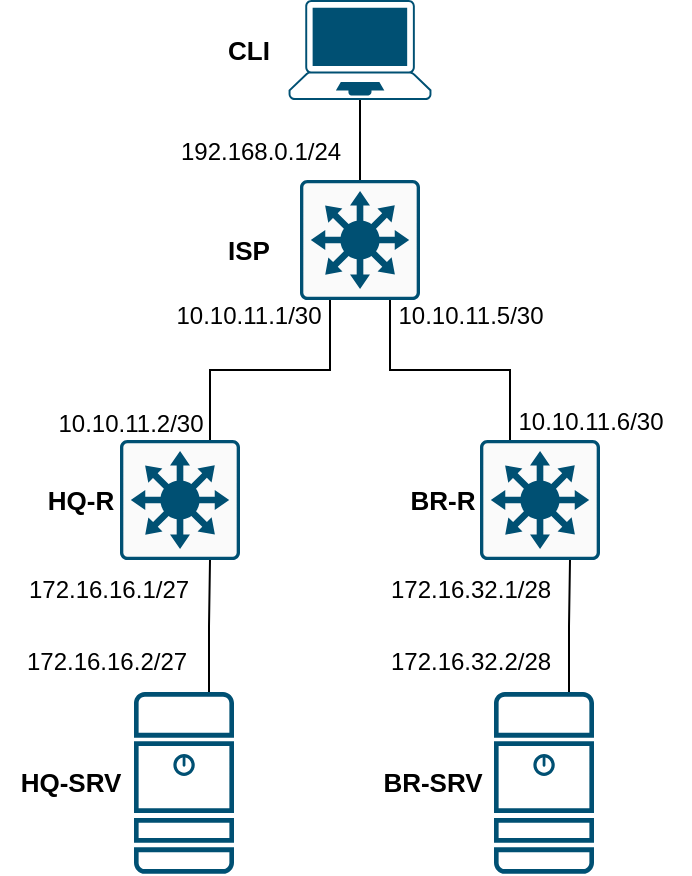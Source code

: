 <mxfile version="24.4.4" type="device" pages="2">
  <diagram name="ipv4" id="VutqDI3XJ7o1JRqIaa5H">
    <mxGraphModel dx="1225" dy="534" grid="0" gridSize="10" guides="1" tooltips="1" connect="1" arrows="1" fold="1" page="1" pageScale="1" pageWidth="827" pageHeight="1169" math="0" shadow="0">
      <root>
        <mxCell id="0" />
        <mxCell id="1" parent="0" />
        <mxCell id="-A09fkS9if9eP6ncP4yl-1" value="" style="sketch=0;points=[[0.015,0.015,0],[0.985,0.015,0],[0.985,0.985,0],[0.015,0.985,0],[0.25,0,0],[0.5,0,0],[0.75,0,0],[1,0.25,0],[1,0.5,0],[1,0.75,0],[0.75,1,0],[0.5,1,0],[0.25,1,0],[0,0.75,0],[0,0.5,0],[0,0.25,0]];verticalLabelPosition=bottom;html=1;verticalAlign=top;aspect=fixed;align=center;pointerEvents=1;shape=mxgraph.cisco19.rect;prIcon=l3_switch;fillColor=#FAFAFA;strokeColor=#005073;" vertex="1" parent="1">
          <mxGeometry x="480" y="480" width="60" height="60" as="geometry" />
        </mxCell>
        <mxCell id="-A09fkS9if9eP6ncP4yl-2" value="" style="sketch=0;points=[[0.015,0.015,0],[0.985,0.015,0],[0.985,0.985,0],[0.015,0.985,0],[0.25,0,0],[0.5,0,0],[0.75,0,0],[1,0.25,0],[1,0.5,0],[1,0.75,0],[0.75,1,0],[0.5,1,0],[0.25,1,0],[0,0.75,0],[0,0.5,0],[0,0.25,0]];verticalLabelPosition=bottom;html=1;verticalAlign=top;aspect=fixed;align=center;pointerEvents=1;shape=mxgraph.cisco19.rect;prIcon=l3_switch;fillColor=#FAFAFA;strokeColor=#005073;" vertex="1" parent="1">
          <mxGeometry x="390" y="350" width="60" height="60" as="geometry" />
        </mxCell>
        <mxCell id="-A09fkS9if9eP6ncP4yl-3" value="" style="sketch=0;points=[[0.015,0.015,0],[0.985,0.015,0],[0.985,0.985,0],[0.015,0.985,0],[0.25,0,0],[0.5,0,0],[0.75,0,0],[1,0.25,0],[1,0.5,0],[1,0.75,0],[0.75,1,0],[0.5,1,0],[0.25,1,0],[0,0.75,0],[0,0.5,0],[0,0.25,0]];verticalLabelPosition=bottom;html=1;verticalAlign=top;aspect=fixed;align=center;pointerEvents=1;shape=mxgraph.cisco19.rect;prIcon=l3_switch;fillColor=#FAFAFA;strokeColor=#005073;" vertex="1" parent="1">
          <mxGeometry x="300" y="480" width="60" height="60" as="geometry" />
        </mxCell>
        <mxCell id="-A09fkS9if9eP6ncP4yl-4" style="edgeStyle=orthogonalEdgeStyle;rounded=0;orthogonalLoop=1;jettySize=auto;html=1;exitX=0.25;exitY=0;exitDx=0;exitDy=0;exitPerimeter=0;entryX=0.75;entryY=1;entryDx=0;entryDy=0;entryPerimeter=0;endArrow=none;endFill=0;" edge="1" parent="1" source="-A09fkS9if9eP6ncP4yl-1" target="-A09fkS9if9eP6ncP4yl-2">
          <mxGeometry relative="1" as="geometry" />
        </mxCell>
        <mxCell id="-A09fkS9if9eP6ncP4yl-5" style="edgeStyle=orthogonalEdgeStyle;rounded=0;orthogonalLoop=1;jettySize=auto;html=1;exitX=0.75;exitY=0;exitDx=0;exitDy=0;exitPerimeter=0;entryX=0.25;entryY=1;entryDx=0;entryDy=0;entryPerimeter=0;endArrow=none;endFill=0;" edge="1" parent="1" source="-A09fkS9if9eP6ncP4yl-3" target="-A09fkS9if9eP6ncP4yl-2">
          <mxGeometry relative="1" as="geometry" />
        </mxCell>
        <mxCell id="-A09fkS9if9eP6ncP4yl-6" value="" style="sketch=0;points=[[0.015,0.015,0],[0.985,0.015,0],[0.985,0.985,0],[0.015,0.985,0],[0.25,0,0],[0.5,0,0],[0.75,0,0],[1,0.25,0],[1,0.5,0],[1,0.75,0],[0.75,1,0],[0.5,1,0],[0.25,1,0],[0,0.75,0],[0,0.5,0],[0,0.25,0]];verticalLabelPosition=bottom;html=1;verticalAlign=top;aspect=fixed;align=center;pointerEvents=1;shape=mxgraph.cisco19.server;fillColor=#005073;strokeColor=none;" vertex="1" parent="1">
          <mxGeometry x="487" y="606" width="50" height="90.91" as="geometry" />
        </mxCell>
        <mxCell id="-A09fkS9if9eP6ncP4yl-7" value="" style="sketch=0;points=[[0.015,0.015,0],[0.985,0.015,0],[0.985,0.985,0],[0.015,0.985,0],[0.25,0,0],[0.5,0,0],[0.75,0,0],[1,0.25,0],[1,0.5,0],[1,0.75,0],[0.75,1,0],[0.5,1,0],[0.25,1,0],[0,0.75,0],[0,0.5,0],[0,0.25,0]];verticalLabelPosition=bottom;html=1;verticalAlign=top;aspect=fixed;align=center;pointerEvents=1;shape=mxgraph.cisco19.server;fillColor=#005073;strokeColor=none;" vertex="1" parent="1">
          <mxGeometry x="307" y="606" width="50" height="90.91" as="geometry" />
        </mxCell>
        <mxCell id="-A09fkS9if9eP6ncP4yl-8" style="edgeStyle=orthogonalEdgeStyle;rounded=0;orthogonalLoop=1;jettySize=auto;html=1;exitX=0.75;exitY=0;exitDx=0;exitDy=0;exitPerimeter=0;entryX=0.75;entryY=1;entryDx=0;entryDy=0;entryPerimeter=0;endArrow=none;endFill=0;" edge="1" parent="1" source="-A09fkS9if9eP6ncP4yl-6" target="-A09fkS9if9eP6ncP4yl-1">
          <mxGeometry relative="1" as="geometry" />
        </mxCell>
        <mxCell id="-A09fkS9if9eP6ncP4yl-9" style="edgeStyle=orthogonalEdgeStyle;rounded=0;orthogonalLoop=1;jettySize=auto;html=1;exitX=0.75;exitY=0;exitDx=0;exitDy=0;exitPerimeter=0;entryX=0.75;entryY=1;entryDx=0;entryDy=0;entryPerimeter=0;endArrow=none;endFill=0;" edge="1" parent="1" source="-A09fkS9if9eP6ncP4yl-7" target="-A09fkS9if9eP6ncP4yl-3">
          <mxGeometry relative="1" as="geometry" />
        </mxCell>
        <mxCell id="-A09fkS9if9eP6ncP4yl-10" value="&lt;b&gt;&lt;font style=&quot;font-size: 13px;&quot;&gt;CLI&lt;/font&gt;&lt;/b&gt;" style="text;html=1;align=center;verticalAlign=middle;resizable=0;points=[];autosize=1;strokeColor=none;fillColor=none;" vertex="1" parent="1">
          <mxGeometry x="344.29" y="270" width="40" height="30" as="geometry" />
        </mxCell>
        <mxCell id="-A09fkS9if9eP6ncP4yl-11" value="" style="points=[[0.13,0.02,0],[0.5,0,0],[0.87,0.02,0],[0.885,0.4,0],[0.985,0.985,0],[0.5,1,0],[0.015,0.985,0],[0.115,0.4,0]];verticalLabelPosition=bottom;sketch=0;html=1;verticalAlign=top;aspect=fixed;align=center;pointerEvents=1;shape=mxgraph.cisco19.laptop;fillColor=#005073;strokeColor=none;" vertex="1" parent="1">
          <mxGeometry x="384.29" y="260" width="71.43" height="50" as="geometry" />
        </mxCell>
        <mxCell id="-A09fkS9if9eP6ncP4yl-12" value="&lt;b&gt;&lt;font style=&quot;font-size: 13px;&quot;&gt;ISP&lt;/font&gt;&lt;/b&gt;" style="text;html=1;align=center;verticalAlign=middle;resizable=0;points=[];autosize=1;strokeColor=none;fillColor=none;" vertex="1" parent="1">
          <mxGeometry x="344.29" y="370" width="40" height="30" as="geometry" />
        </mxCell>
        <mxCell id="-A09fkS9if9eP6ncP4yl-13" style="edgeStyle=orthogonalEdgeStyle;rounded=0;orthogonalLoop=1;jettySize=auto;html=1;exitX=0.5;exitY=0;exitDx=0;exitDy=0;exitPerimeter=0;entryX=0.5;entryY=1;entryDx=0;entryDy=0;entryPerimeter=0;endArrow=none;endFill=0;" edge="1" parent="1" source="-A09fkS9if9eP6ncP4yl-2" target="-A09fkS9if9eP6ncP4yl-11">
          <mxGeometry relative="1" as="geometry" />
        </mxCell>
        <mxCell id="-A09fkS9if9eP6ncP4yl-14" value="&lt;span style=&quot;font-size: 13px;&quot;&gt;&lt;b&gt;HQ-R&lt;/b&gt;&lt;/span&gt;" style="text;html=1;align=center;verticalAlign=middle;resizable=0;points=[];autosize=1;strokeColor=none;fillColor=none;" vertex="1" parent="1">
          <mxGeometry x="250" y="495" width="60" height="30" as="geometry" />
        </mxCell>
        <mxCell id="-A09fkS9if9eP6ncP4yl-15" value="&lt;span style=&quot;font-size: 13px;&quot;&gt;&lt;b&gt;BR-R&lt;/b&gt;&lt;/span&gt;" style="text;html=1;align=center;verticalAlign=middle;resizable=0;points=[];autosize=1;strokeColor=none;fillColor=none;" vertex="1" parent="1">
          <mxGeometry x="431" y="495" width="60" height="30" as="geometry" />
        </mxCell>
        <mxCell id="-A09fkS9if9eP6ncP4yl-16" value="&lt;span style=&quot;font-size: 13px;&quot;&gt;&lt;b&gt;HQ-SRV&lt;/b&gt;&lt;/span&gt;" style="text;html=1;align=center;verticalAlign=middle;resizable=0;points=[];autosize=1;strokeColor=none;fillColor=none;" vertex="1" parent="1">
          <mxGeometry x="240" y="636.46" width="70" height="30" as="geometry" />
        </mxCell>
        <mxCell id="-A09fkS9if9eP6ncP4yl-17" value="&lt;span style=&quot;font-size: 13px;&quot;&gt;&lt;b&gt;BR-SRV&lt;/b&gt;&lt;/span&gt;" style="text;html=1;align=center;verticalAlign=middle;resizable=0;points=[];autosize=1;strokeColor=none;fillColor=none;" vertex="1" parent="1">
          <mxGeometry x="421" y="636.46" width="70" height="30" as="geometry" />
        </mxCell>
        <mxCell id="-A09fkS9if9eP6ncP4yl-18" value="10.10.11.1/30" style="text;html=1;align=center;verticalAlign=middle;resizable=0;points=[];autosize=1;strokeColor=none;fillColor=none;" vertex="1" parent="1">
          <mxGeometry x="314.29" y="403" width="100" height="30" as="geometry" />
        </mxCell>
        <mxCell id="-A09fkS9if9eP6ncP4yl-19" value="10.10.11.2/30" style="text;html=1;align=center;verticalAlign=middle;resizable=0;points=[];autosize=1;strokeColor=none;fillColor=none;" vertex="1" parent="1">
          <mxGeometry x="255" y="457" width="100" height="30" as="geometry" />
        </mxCell>
        <mxCell id="-A09fkS9if9eP6ncP4yl-20" value="10.10.11.5/30" style="text;html=1;align=center;verticalAlign=middle;resizable=0;points=[];autosize=1;strokeColor=none;fillColor=none;" vertex="1" parent="1">
          <mxGeometry x="425" y="403" width="100" height="30" as="geometry" />
        </mxCell>
        <mxCell id="-A09fkS9if9eP6ncP4yl-21" value="10.10.11.6/30" style="text;html=1;align=center;verticalAlign=middle;resizable=0;points=[];autosize=1;strokeColor=none;fillColor=none;" vertex="1" parent="1">
          <mxGeometry x="485" y="456" width="100" height="30" as="geometry" />
        </mxCell>
        <mxCell id="-A09fkS9if9eP6ncP4yl-22" value="172.16.16.1/27" style="text;html=1;align=center;verticalAlign=middle;resizable=0;points=[];autosize=1;strokeColor=none;fillColor=none;" vertex="1" parent="1">
          <mxGeometry x="244.29" y="540" width="100" height="30" as="geometry" />
        </mxCell>
        <mxCell id="-A09fkS9if9eP6ncP4yl-23" value="172.16.32.1/28" style="text;html=1;align=center;verticalAlign=middle;resizable=0;points=[];autosize=1;strokeColor=none;fillColor=none;" vertex="1" parent="1">
          <mxGeometry x="425" y="540" width="100" height="30" as="geometry" />
        </mxCell>
        <mxCell id="-A09fkS9if9eP6ncP4yl-24" value="172.16.16.2/27" style="text;html=1;align=center;verticalAlign=middle;resizable=0;points=[];autosize=1;strokeColor=none;fillColor=none;" vertex="1" parent="1">
          <mxGeometry x="243.0" y="576" width="100" height="30" as="geometry" />
        </mxCell>
        <mxCell id="-A09fkS9if9eP6ncP4yl-25" value="172.16.32.2/28" style="text;html=1;align=center;verticalAlign=middle;resizable=0;points=[];autosize=1;strokeColor=none;fillColor=none;" vertex="1" parent="1">
          <mxGeometry x="425" y="576" width="100" height="30" as="geometry" />
        </mxCell>
        <mxCell id="-A09fkS9if9eP6ncP4yl-26" value="192.168.0.1/24" style="text;html=1;align=center;verticalAlign=middle;resizable=0;points=[];autosize=1;strokeColor=none;fillColor=none;" vertex="1" parent="1">
          <mxGeometry x="320" y="321" width="100" height="30" as="geometry" />
        </mxCell>
      </root>
    </mxGraphModel>
  </diagram>
  <diagram name="ipv6" id="6i5a6m95e7dPDNzKhzGV">
    <mxGraphModel dx="1838" dy="801" grid="0" gridSize="10" guides="1" tooltips="1" connect="1" arrows="1" fold="1" page="1" pageScale="1" pageWidth="827" pageHeight="1169" math="0" shadow="0">
      <root>
        <mxCell id="8U7Hw96THtBCdrMIRHDT-0" />
        <mxCell id="8U7Hw96THtBCdrMIRHDT-1" parent="8U7Hw96THtBCdrMIRHDT-0" />
        <mxCell id="8U7Hw96THtBCdrMIRHDT-2" value="" style="sketch=0;points=[[0.015,0.015,0],[0.985,0.015,0],[0.985,0.985,0],[0.015,0.985,0],[0.25,0,0],[0.5,0,0],[0.75,0,0],[1,0.25,0],[1,0.5,0],[1,0.75,0],[0.75,1,0],[0.5,1,0],[0.25,1,0],[0,0.75,0],[0,0.5,0],[0,0.25,0]];verticalLabelPosition=bottom;html=1;verticalAlign=top;aspect=fixed;align=center;pointerEvents=1;shape=mxgraph.cisco19.rect;prIcon=l3_switch;fillColor=#FAFAFA;strokeColor=#005073;" vertex="1" parent="8U7Hw96THtBCdrMIRHDT-1">
          <mxGeometry x="480" y="480" width="60" height="60" as="geometry" />
        </mxCell>
        <mxCell id="8U7Hw96THtBCdrMIRHDT-3" value="" style="sketch=0;points=[[0.015,0.015,0],[0.985,0.015,0],[0.985,0.985,0],[0.015,0.985,0],[0.25,0,0],[0.5,0,0],[0.75,0,0],[1,0.25,0],[1,0.5,0],[1,0.75,0],[0.75,1,0],[0.5,1,0],[0.25,1,0],[0,0.75,0],[0,0.5,0],[0,0.25,0]];verticalLabelPosition=bottom;html=1;verticalAlign=top;aspect=fixed;align=center;pointerEvents=1;shape=mxgraph.cisco19.rect;prIcon=l3_switch;fillColor=#FAFAFA;strokeColor=#005073;" vertex="1" parent="8U7Hw96THtBCdrMIRHDT-1">
          <mxGeometry x="390" y="350" width="60" height="60" as="geometry" />
        </mxCell>
        <mxCell id="8U7Hw96THtBCdrMIRHDT-4" value="" style="sketch=0;points=[[0.015,0.015,0],[0.985,0.015,0],[0.985,0.985,0],[0.015,0.985,0],[0.25,0,0],[0.5,0,0],[0.75,0,0],[1,0.25,0],[1,0.5,0],[1,0.75,0],[0.75,1,0],[0.5,1,0],[0.25,1,0],[0,0.75,0],[0,0.5,0],[0,0.25,0]];verticalLabelPosition=bottom;html=1;verticalAlign=top;aspect=fixed;align=center;pointerEvents=1;shape=mxgraph.cisco19.rect;prIcon=l3_switch;fillColor=#FAFAFA;strokeColor=#005073;" vertex="1" parent="8U7Hw96THtBCdrMIRHDT-1">
          <mxGeometry x="300" y="480" width="60" height="60" as="geometry" />
        </mxCell>
        <mxCell id="8U7Hw96THtBCdrMIRHDT-5" style="edgeStyle=orthogonalEdgeStyle;rounded=0;orthogonalLoop=1;jettySize=auto;html=1;exitX=0.25;exitY=0;exitDx=0;exitDy=0;exitPerimeter=0;entryX=0.75;entryY=1;entryDx=0;entryDy=0;entryPerimeter=0;endArrow=none;endFill=0;" edge="1" parent="8U7Hw96THtBCdrMIRHDT-1" source="8U7Hw96THtBCdrMIRHDT-2" target="8U7Hw96THtBCdrMIRHDT-3">
          <mxGeometry relative="1" as="geometry" />
        </mxCell>
        <mxCell id="8U7Hw96THtBCdrMIRHDT-6" style="edgeStyle=orthogonalEdgeStyle;rounded=0;orthogonalLoop=1;jettySize=auto;html=1;exitX=0.75;exitY=0;exitDx=0;exitDy=0;exitPerimeter=0;entryX=0.25;entryY=1;entryDx=0;entryDy=0;entryPerimeter=0;endArrow=none;endFill=0;" edge="1" parent="8U7Hw96THtBCdrMIRHDT-1" source="8U7Hw96THtBCdrMIRHDT-4" target="8U7Hw96THtBCdrMIRHDT-3">
          <mxGeometry relative="1" as="geometry" />
        </mxCell>
        <mxCell id="8U7Hw96THtBCdrMIRHDT-7" value="" style="sketch=0;points=[[0.015,0.015,0],[0.985,0.015,0],[0.985,0.985,0],[0.015,0.985,0],[0.25,0,0],[0.5,0,0],[0.75,0,0],[1,0.25,0],[1,0.5,0],[1,0.75,0],[0.75,1,0],[0.5,1,0],[0.25,1,0],[0,0.75,0],[0,0.5,0],[0,0.25,0]];verticalLabelPosition=bottom;html=1;verticalAlign=top;aspect=fixed;align=center;pointerEvents=1;shape=mxgraph.cisco19.server;fillColor=#005073;strokeColor=none;" vertex="1" parent="8U7Hw96THtBCdrMIRHDT-1">
          <mxGeometry x="487" y="606" width="50" height="90.91" as="geometry" />
        </mxCell>
        <mxCell id="8U7Hw96THtBCdrMIRHDT-8" value="" style="sketch=0;points=[[0.015,0.015,0],[0.985,0.015,0],[0.985,0.985,0],[0.015,0.985,0],[0.25,0,0],[0.5,0,0],[0.75,0,0],[1,0.25,0],[1,0.5,0],[1,0.75,0],[0.75,1,0],[0.5,1,0],[0.25,1,0],[0,0.75,0],[0,0.5,0],[0,0.25,0]];verticalLabelPosition=bottom;html=1;verticalAlign=top;aspect=fixed;align=center;pointerEvents=1;shape=mxgraph.cisco19.server;fillColor=#005073;strokeColor=none;" vertex="1" parent="8U7Hw96THtBCdrMIRHDT-1">
          <mxGeometry x="307" y="606" width="50" height="90.91" as="geometry" />
        </mxCell>
        <mxCell id="8U7Hw96THtBCdrMIRHDT-9" style="edgeStyle=orthogonalEdgeStyle;rounded=0;orthogonalLoop=1;jettySize=auto;html=1;exitX=0.75;exitY=0;exitDx=0;exitDy=0;exitPerimeter=0;entryX=0.75;entryY=1;entryDx=0;entryDy=0;entryPerimeter=0;endArrow=none;endFill=0;" edge="1" parent="8U7Hw96THtBCdrMIRHDT-1" source="8U7Hw96THtBCdrMIRHDT-7" target="8U7Hw96THtBCdrMIRHDT-2">
          <mxGeometry relative="1" as="geometry" />
        </mxCell>
        <mxCell id="8U7Hw96THtBCdrMIRHDT-10" style="edgeStyle=orthogonalEdgeStyle;rounded=0;orthogonalLoop=1;jettySize=auto;html=1;exitX=0.75;exitY=0;exitDx=0;exitDy=0;exitPerimeter=0;entryX=0.75;entryY=1;entryDx=0;entryDy=0;entryPerimeter=0;endArrow=none;endFill=0;" edge="1" parent="8U7Hw96THtBCdrMIRHDT-1" source="8U7Hw96THtBCdrMIRHDT-8" target="8U7Hw96THtBCdrMIRHDT-4">
          <mxGeometry relative="1" as="geometry" />
        </mxCell>
        <mxCell id="8U7Hw96THtBCdrMIRHDT-11" value="&lt;b&gt;&lt;font style=&quot;font-size: 13px;&quot;&gt;CLI&lt;/font&gt;&lt;/b&gt;" style="text;html=1;align=center;verticalAlign=middle;resizable=0;points=[];autosize=1;strokeColor=none;fillColor=none;" vertex="1" parent="8U7Hw96THtBCdrMIRHDT-1">
          <mxGeometry x="344.29" y="270" width="40" height="30" as="geometry" />
        </mxCell>
        <mxCell id="8U7Hw96THtBCdrMIRHDT-12" value="" style="points=[[0.13,0.02,0],[0.5,0,0],[0.87,0.02,0],[0.885,0.4,0],[0.985,0.985,0],[0.5,1,0],[0.015,0.985,0],[0.115,0.4,0]];verticalLabelPosition=bottom;sketch=0;html=1;verticalAlign=top;aspect=fixed;align=center;pointerEvents=1;shape=mxgraph.cisco19.laptop;fillColor=#005073;strokeColor=none;" vertex="1" parent="8U7Hw96THtBCdrMIRHDT-1">
          <mxGeometry x="384.29" y="260" width="71.43" height="50" as="geometry" />
        </mxCell>
        <mxCell id="8U7Hw96THtBCdrMIRHDT-13" value="&lt;b&gt;&lt;font style=&quot;font-size: 13px;&quot;&gt;ISP&lt;/font&gt;&lt;/b&gt;" style="text;html=1;align=center;verticalAlign=middle;resizable=0;points=[];autosize=1;strokeColor=none;fillColor=none;" vertex="1" parent="8U7Hw96THtBCdrMIRHDT-1">
          <mxGeometry x="344.29" y="370" width="40" height="30" as="geometry" />
        </mxCell>
        <mxCell id="8U7Hw96THtBCdrMIRHDT-14" style="edgeStyle=orthogonalEdgeStyle;rounded=0;orthogonalLoop=1;jettySize=auto;html=1;exitX=0.5;exitY=0;exitDx=0;exitDy=0;exitPerimeter=0;entryX=0.5;entryY=1;entryDx=0;entryDy=0;entryPerimeter=0;endArrow=none;endFill=0;" edge="1" parent="8U7Hw96THtBCdrMIRHDT-1" source="8U7Hw96THtBCdrMIRHDT-3" target="8U7Hw96THtBCdrMIRHDT-12">
          <mxGeometry relative="1" as="geometry" />
        </mxCell>
        <mxCell id="8U7Hw96THtBCdrMIRHDT-15" value="&lt;span style=&quot;font-size: 13px;&quot;&gt;&lt;b&gt;HQ-R&lt;/b&gt;&lt;/span&gt;" style="text;html=1;align=center;verticalAlign=middle;resizable=0;points=[];autosize=1;strokeColor=none;fillColor=none;" vertex="1" parent="8U7Hw96THtBCdrMIRHDT-1">
          <mxGeometry x="250" y="495" width="60" height="30" as="geometry" />
        </mxCell>
        <mxCell id="8U7Hw96THtBCdrMIRHDT-16" value="&lt;span style=&quot;font-size: 13px;&quot;&gt;&lt;b&gt;BR-R&lt;/b&gt;&lt;/span&gt;" style="text;html=1;align=center;verticalAlign=middle;resizable=0;points=[];autosize=1;strokeColor=none;fillColor=none;" vertex="1" parent="8U7Hw96THtBCdrMIRHDT-1">
          <mxGeometry x="431" y="495" width="60" height="30" as="geometry" />
        </mxCell>
        <mxCell id="8U7Hw96THtBCdrMIRHDT-17" value="&lt;span style=&quot;font-size: 13px;&quot;&gt;&lt;b&gt;HQ-SRV&lt;/b&gt;&lt;/span&gt;" style="text;html=1;align=center;verticalAlign=middle;resizable=0;points=[];autosize=1;strokeColor=none;fillColor=none;" vertex="1" parent="8U7Hw96THtBCdrMIRHDT-1">
          <mxGeometry x="240" y="636.46" width="70" height="30" as="geometry" />
        </mxCell>
        <mxCell id="8U7Hw96THtBCdrMIRHDT-18" value="&lt;span style=&quot;font-size: 13px;&quot;&gt;&lt;b&gt;BR-SRV&lt;/b&gt;&lt;/span&gt;" style="text;html=1;align=center;verticalAlign=middle;resizable=0;points=[];autosize=1;strokeColor=none;fillColor=none;" vertex="1" parent="8U7Hw96THtBCdrMIRHDT-1">
          <mxGeometry x="421" y="636.46" width="70" height="30" as="geometry" />
        </mxCell>
        <mxCell id="8U7Hw96THtBCdrMIRHDT-19" value="2001:11::11/64" style="text;html=1;align=center;verticalAlign=middle;resizable=0;points=[];autosize=1;strokeColor=none;fillColor=none;" vertex="1" parent="8U7Hw96THtBCdrMIRHDT-1">
          <mxGeometry x="249.29" y="456" width="96" height="26" as="geometry" />
        </mxCell>
        <mxCell id="8U7Hw96THtBCdrMIRHDT-20" value="2000:100::1/123" style="text;html=1;align=center;verticalAlign=middle;resizable=0;points=[];autosize=1;strokeColor=none;fillColor=none;" vertex="1" parent="8U7Hw96THtBCdrMIRHDT-1">
          <mxGeometry x="239.29" y="540" width="105" height="26" as="geometry" />
        </mxCell>
        <mxCell id="8U7Hw96THtBCdrMIRHDT-21" value="2000:200::1/124" style="text;html=1;align=center;verticalAlign=middle;resizable=0;points=[];autosize=1;strokeColor=none;fillColor=none;" vertex="1" parent="8U7Hw96THtBCdrMIRHDT-1">
          <mxGeometry x="420" y="540" width="105" height="26" as="geometry" />
        </mxCell>
        <mxCell id="8U7Hw96THtBCdrMIRHDT-22" value="2001:33::1/64" style="text;html=1;align=center;verticalAlign=middle;resizable=0;points=[];autosize=1;strokeColor=none;fillColor=none;" vertex="1" parent="8U7Hw96THtBCdrMIRHDT-1">
          <mxGeometry x="325" y="323" width="91" height="26" as="geometry" />
        </mxCell>
        <mxCell id="8U7Hw96THtBCdrMIRHDT-23" value="2001:11::1/64" style="text;html=1;align=center;verticalAlign=middle;resizable=0;points=[];autosize=1;strokeColor=none;fillColor=none;" vertex="1" parent="8U7Hw96THtBCdrMIRHDT-1">
          <mxGeometry x="310.0" y="408" width="91" height="26" as="geometry" />
        </mxCell>
        <mxCell id="8U7Hw96THtBCdrMIRHDT-24" value="2001:22::1/64" style="text;html=1;align=center;verticalAlign=middle;resizable=0;points=[];autosize=1;strokeColor=none;fillColor=none;" vertex="1" parent="8U7Hw96THtBCdrMIRHDT-1">
          <mxGeometry x="436.0" y="410" width="91" height="26" as="geometry" />
        </mxCell>
        <mxCell id="8U7Hw96THtBCdrMIRHDT-25" value="2001:22::22/64" style="text;html=1;align=center;verticalAlign=middle;resizable=0;points=[];autosize=1;strokeColor=none;fillColor=none;" vertex="1" parent="8U7Hw96THtBCdrMIRHDT-1">
          <mxGeometry x="492.0" y="454" width="98" height="26" as="geometry" />
        </mxCell>
        <mxCell id="8U7Hw96THtBCdrMIRHDT-26" value="2000:100::2/123" style="text;html=1;align=center;verticalAlign=middle;resizable=0;points=[];autosize=1;strokeColor=none;fillColor=none;" vertex="1" parent="8U7Hw96THtBCdrMIRHDT-1">
          <mxGeometry x="239.29" y="580" width="105" height="26" as="geometry" />
        </mxCell>
        <mxCell id="8U7Hw96THtBCdrMIRHDT-27" value="2000:200::2/124" style="text;html=1;align=center;verticalAlign=middle;resizable=0;points=[];autosize=1;strokeColor=none;fillColor=none;" vertex="1" parent="8U7Hw96THtBCdrMIRHDT-1">
          <mxGeometry x="420" y="580" width="105" height="26" as="geometry" />
        </mxCell>
      </root>
    </mxGraphModel>
  </diagram>
</mxfile>
